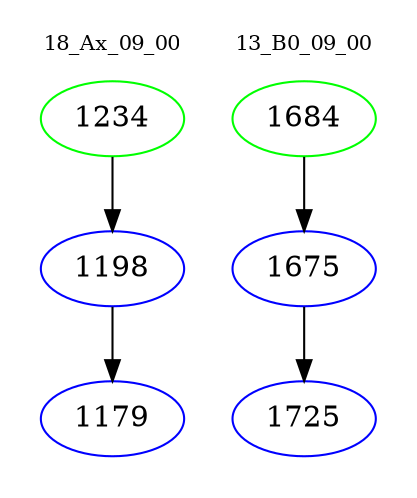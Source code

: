 digraph{
subgraph cluster_0 {
color = white
label = "18_Ax_09_00";
fontsize=10;
T0_1234 [label="1234", color="green"]
T0_1234 -> T0_1198 [color="black"]
T0_1198 [label="1198", color="blue"]
T0_1198 -> T0_1179 [color="black"]
T0_1179 [label="1179", color="blue"]
}
subgraph cluster_1 {
color = white
label = "13_B0_09_00";
fontsize=10;
T1_1684 [label="1684", color="green"]
T1_1684 -> T1_1675 [color="black"]
T1_1675 [label="1675", color="blue"]
T1_1675 -> T1_1725 [color="black"]
T1_1725 [label="1725", color="blue"]
}
}
